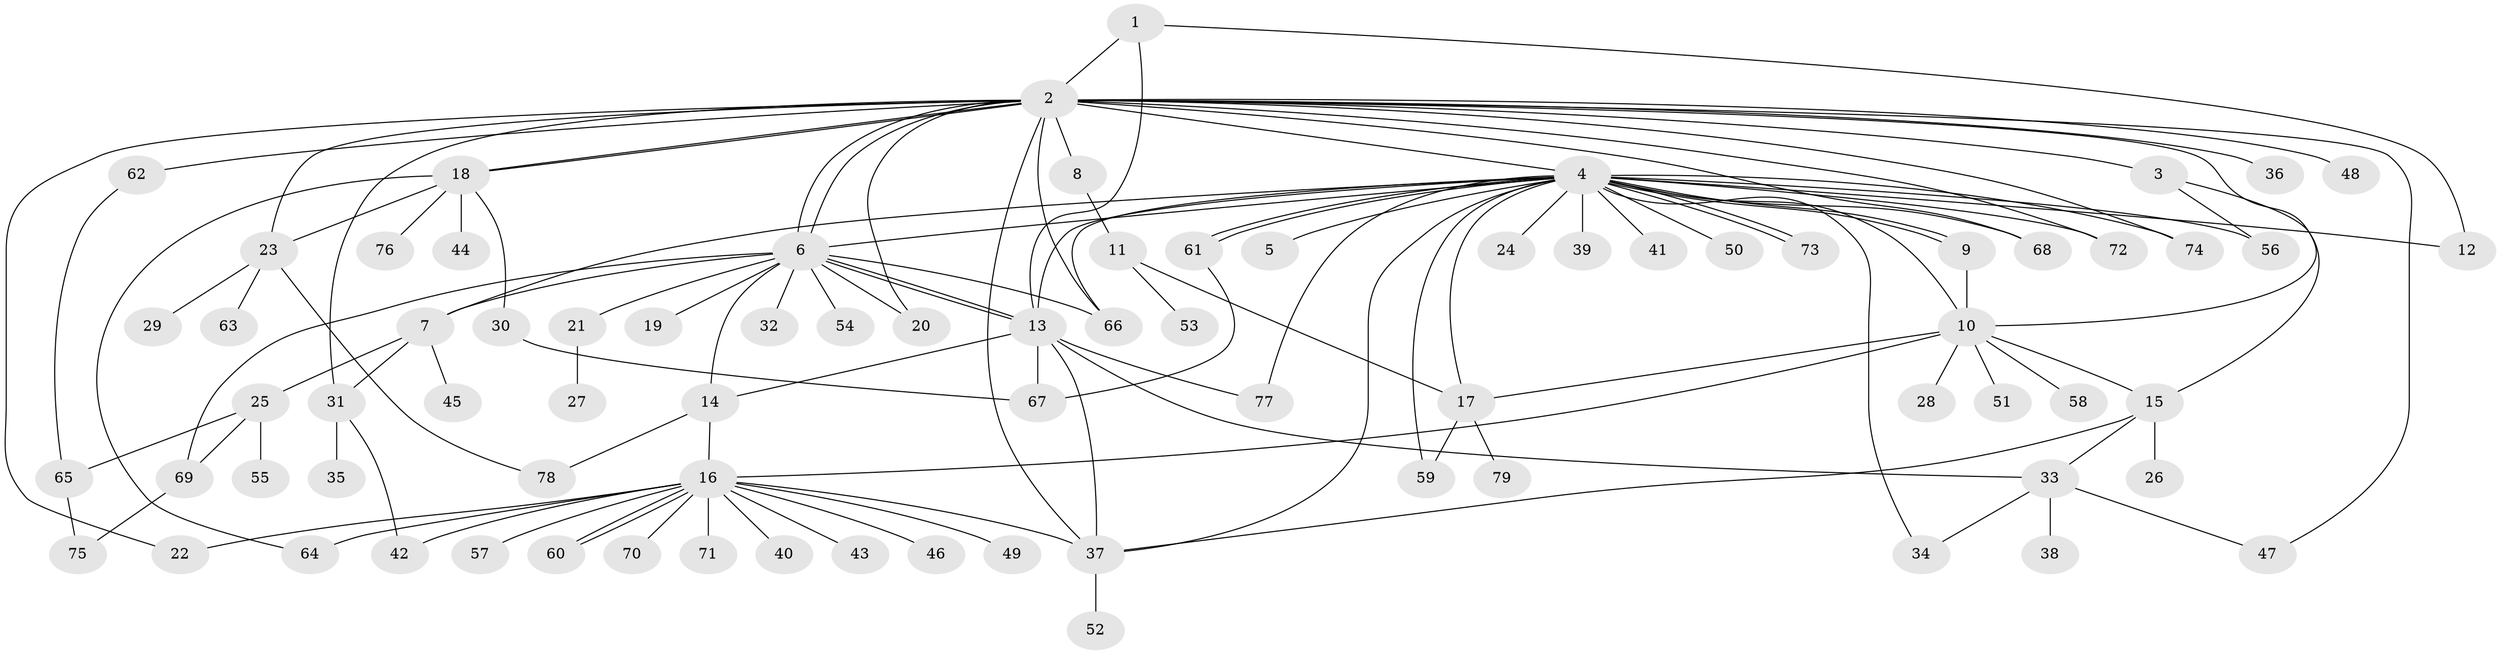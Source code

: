 // coarse degree distribution, {3: 0.09523809523809523, 21: 0.015873015873015872, 27: 0.015873015873015872, 1: 0.42857142857142855, 12: 0.031746031746031744, 8: 0.015873015873015872, 2: 0.25396825396825395, 4: 0.09523809523809523, 14: 0.015873015873015872, 6: 0.015873015873015872, 5: 0.015873015873015872}
// Generated by graph-tools (version 1.1) at 2025/51/02/27/25 19:51:55]
// undirected, 79 vertices, 124 edges
graph export_dot {
graph [start="1"]
  node [color=gray90,style=filled];
  1;
  2;
  3;
  4;
  5;
  6;
  7;
  8;
  9;
  10;
  11;
  12;
  13;
  14;
  15;
  16;
  17;
  18;
  19;
  20;
  21;
  22;
  23;
  24;
  25;
  26;
  27;
  28;
  29;
  30;
  31;
  32;
  33;
  34;
  35;
  36;
  37;
  38;
  39;
  40;
  41;
  42;
  43;
  44;
  45;
  46;
  47;
  48;
  49;
  50;
  51;
  52;
  53;
  54;
  55;
  56;
  57;
  58;
  59;
  60;
  61;
  62;
  63;
  64;
  65;
  66;
  67;
  68;
  69;
  70;
  71;
  72;
  73;
  74;
  75;
  76;
  77;
  78;
  79;
  1 -- 2;
  1 -- 12;
  1 -- 13;
  2 -- 3;
  2 -- 4;
  2 -- 6;
  2 -- 6;
  2 -- 8;
  2 -- 10;
  2 -- 18;
  2 -- 18;
  2 -- 20;
  2 -- 22;
  2 -- 23;
  2 -- 31;
  2 -- 36;
  2 -- 37;
  2 -- 47;
  2 -- 48;
  2 -- 62;
  2 -- 66;
  2 -- 68;
  2 -- 72;
  2 -- 74;
  3 -- 15;
  3 -- 56;
  4 -- 5;
  4 -- 6;
  4 -- 7;
  4 -- 9;
  4 -- 9;
  4 -- 10;
  4 -- 12;
  4 -- 13;
  4 -- 17;
  4 -- 24;
  4 -- 34;
  4 -- 37;
  4 -- 39;
  4 -- 41;
  4 -- 50;
  4 -- 56;
  4 -- 59;
  4 -- 61;
  4 -- 61;
  4 -- 66;
  4 -- 68;
  4 -- 72;
  4 -- 73;
  4 -- 73;
  4 -- 74;
  4 -- 77;
  6 -- 7;
  6 -- 13;
  6 -- 13;
  6 -- 14;
  6 -- 19;
  6 -- 20;
  6 -- 21;
  6 -- 32;
  6 -- 54;
  6 -- 66;
  6 -- 69;
  7 -- 25;
  7 -- 31;
  7 -- 45;
  8 -- 11;
  9 -- 10;
  10 -- 15;
  10 -- 16;
  10 -- 17;
  10 -- 28;
  10 -- 51;
  10 -- 58;
  11 -- 17;
  11 -- 53;
  13 -- 14;
  13 -- 33;
  13 -- 37;
  13 -- 67;
  13 -- 77;
  14 -- 16;
  14 -- 78;
  15 -- 26;
  15 -- 33;
  15 -- 37;
  16 -- 22;
  16 -- 37;
  16 -- 40;
  16 -- 42;
  16 -- 43;
  16 -- 46;
  16 -- 49;
  16 -- 57;
  16 -- 60;
  16 -- 60;
  16 -- 64;
  16 -- 70;
  16 -- 71;
  17 -- 59;
  17 -- 79;
  18 -- 23;
  18 -- 30;
  18 -- 44;
  18 -- 64;
  18 -- 76;
  21 -- 27;
  23 -- 29;
  23 -- 63;
  23 -- 78;
  25 -- 55;
  25 -- 65;
  25 -- 69;
  30 -- 67;
  31 -- 35;
  31 -- 42;
  33 -- 34;
  33 -- 38;
  33 -- 47;
  37 -- 52;
  61 -- 67;
  62 -- 65;
  65 -- 75;
  69 -- 75;
}
